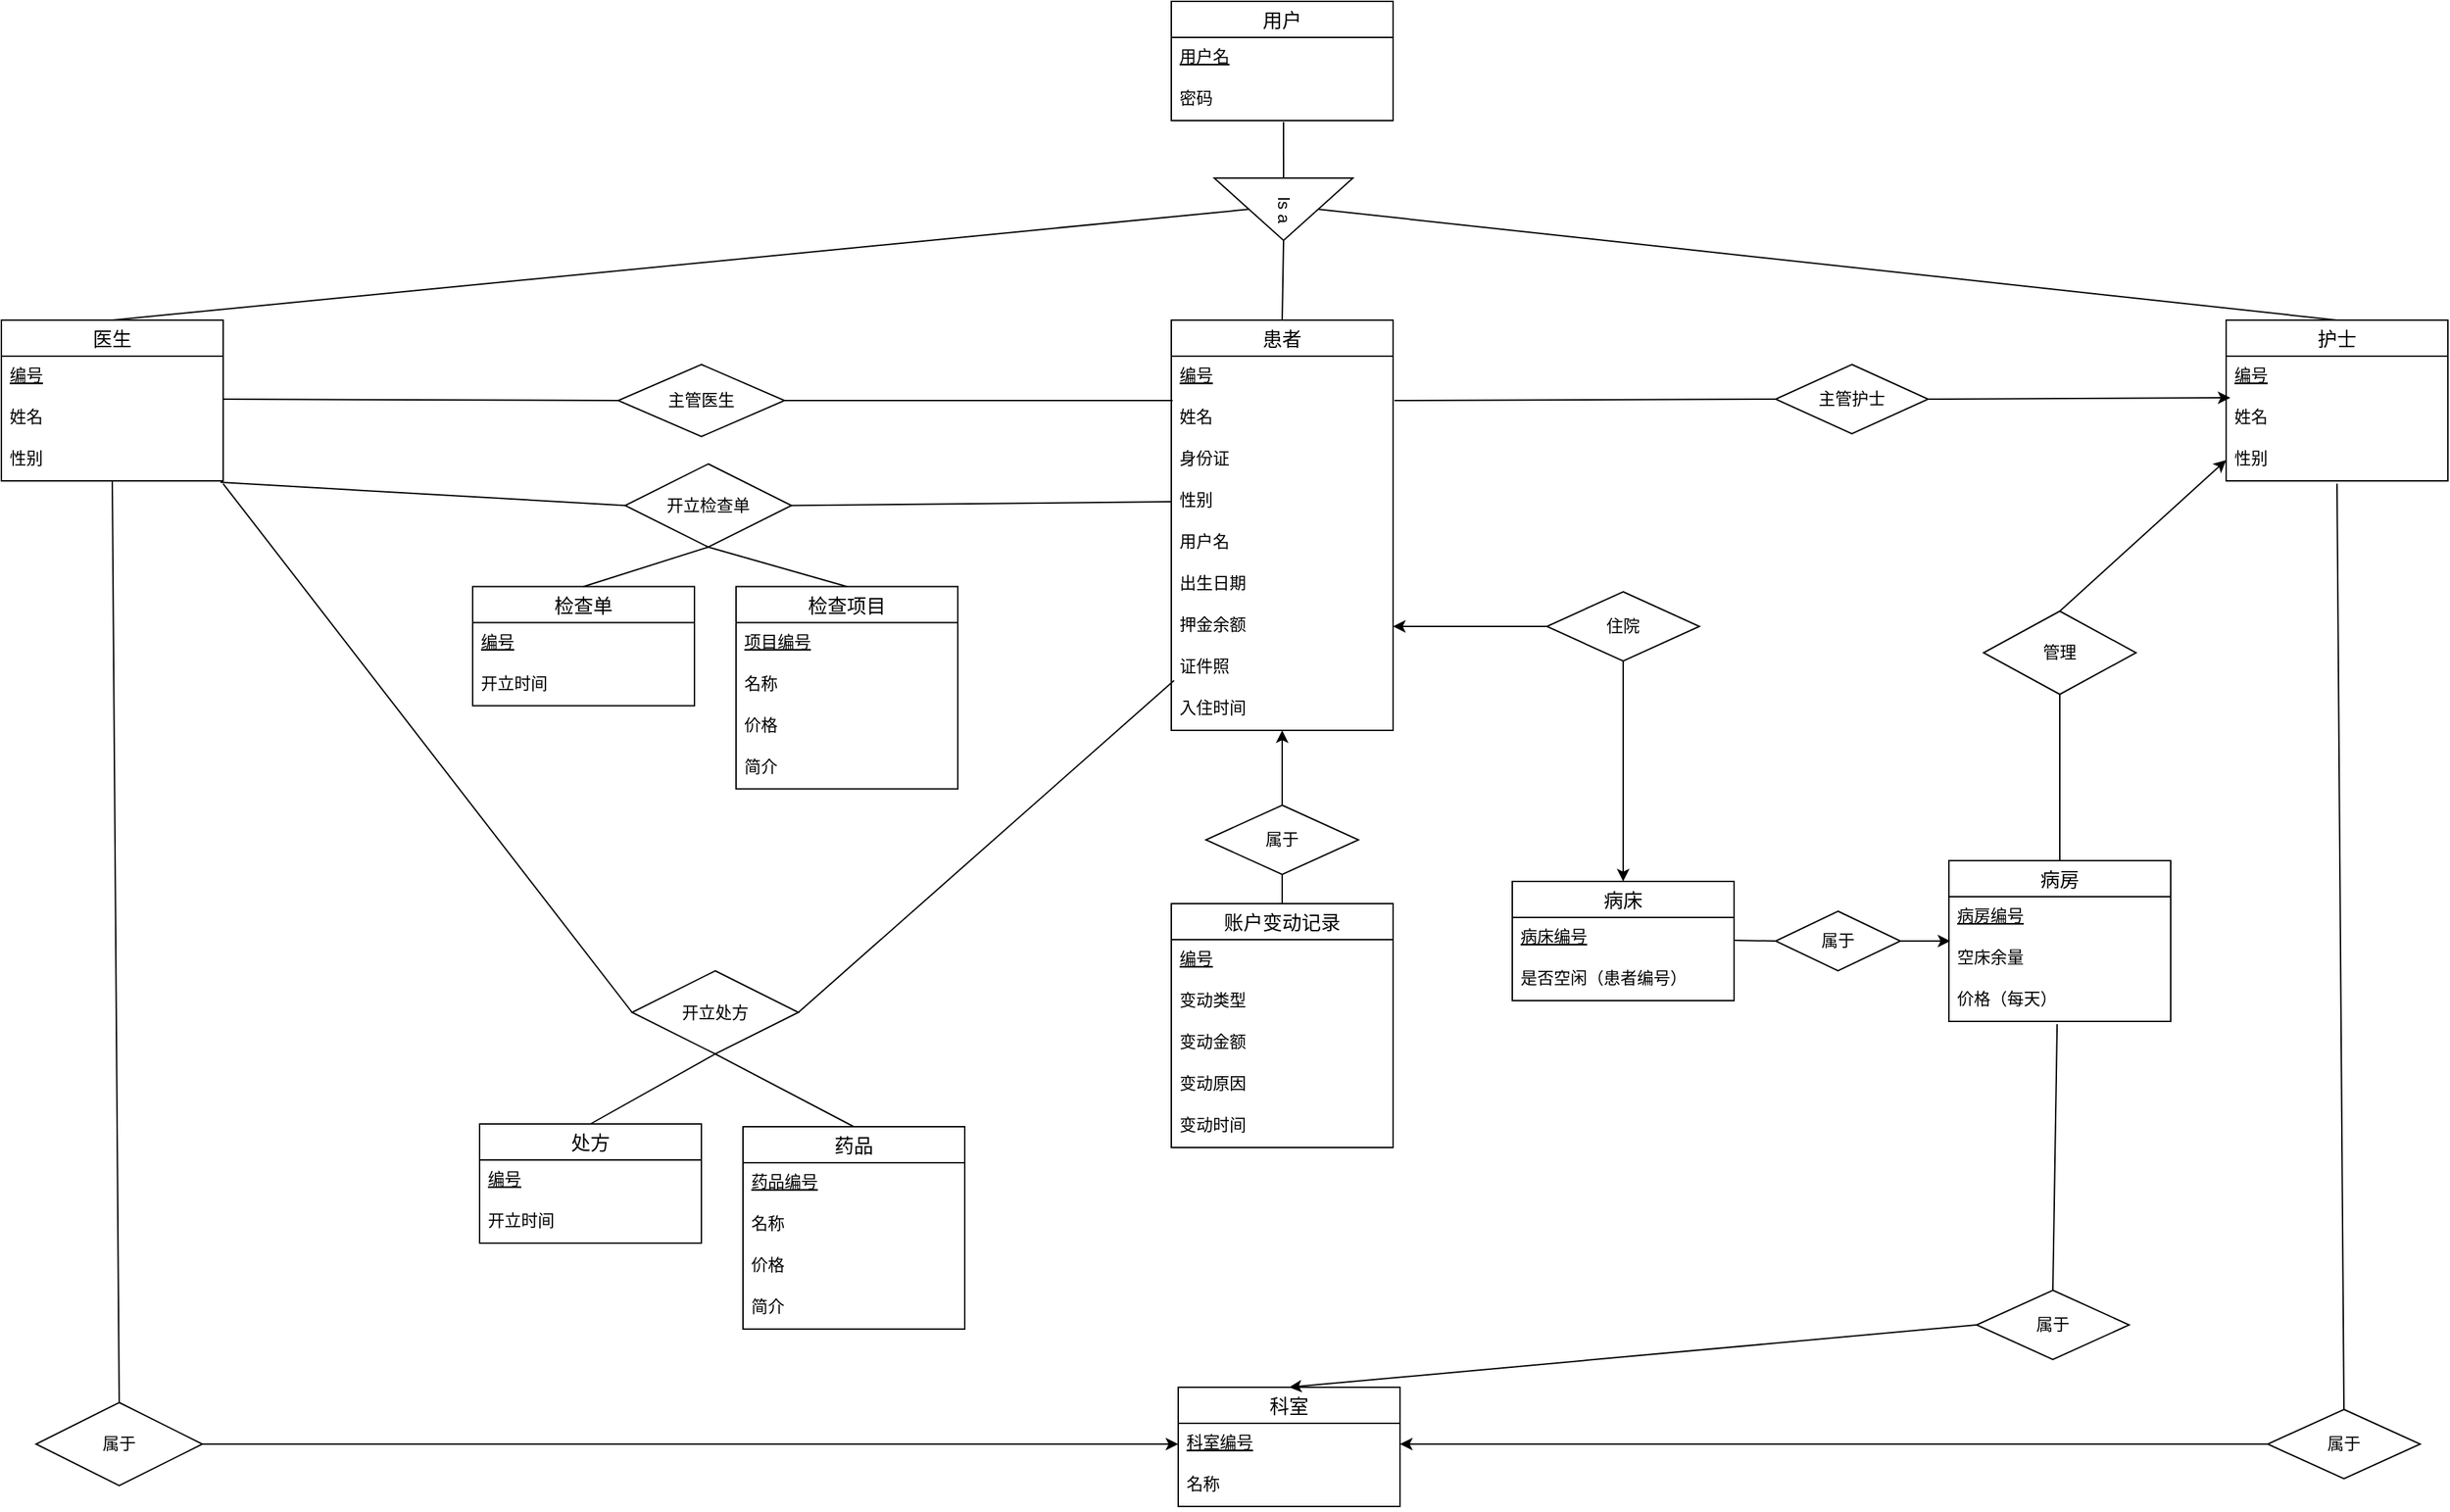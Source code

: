 <mxfile version="14.6.13" type="github">
  <diagram id="R2lEEEUBdFMjLlhIrx00" name="Page-1">
    <mxGraphModel dx="2272" dy="799" grid="1" gridSize="10" guides="1" tooltips="1" connect="1" arrows="1" fold="1" page="1" pageScale="1" pageWidth="850" pageHeight="1100" math="0" shadow="0" extFonts="Permanent Marker^https://fonts.googleapis.com/css?family=Permanent+Marker">
      <root>
        <mxCell id="0" />
        <mxCell id="1" parent="0" />
        <mxCell id="OfayJ8HUQFOVM7JYoSRG-1" value="用户" style="swimlane;fontStyle=0;childLayout=stackLayout;horizontal=1;startSize=26;horizontalStack=0;resizeParent=1;resizeParentMax=0;resizeLast=0;collapsible=1;marginBottom=0;align=center;fontSize=14;" vertex="1" parent="1">
          <mxGeometry x="339" y="30" width="160" height="86" as="geometry" />
        </mxCell>
        <mxCell id="OfayJ8HUQFOVM7JYoSRG-2" value="用户名" style="text;strokeColor=none;fillColor=none;spacingLeft=4;spacingRight=4;overflow=hidden;rotatable=0;points=[[0,0.5],[1,0.5]];portConstraint=eastwest;fontSize=12;fontStyle=4" vertex="1" parent="OfayJ8HUQFOVM7JYoSRG-1">
          <mxGeometry y="26" width="160" height="30" as="geometry" />
        </mxCell>
        <mxCell id="OfayJ8HUQFOVM7JYoSRG-3" value="密码" style="text;strokeColor=none;fillColor=none;spacingLeft=4;spacingRight=4;overflow=hidden;rotatable=0;points=[[0,0.5],[1,0.5]];portConstraint=eastwest;fontSize=12;" vertex="1" parent="OfayJ8HUQFOVM7JYoSRG-1">
          <mxGeometry y="56" width="160" height="30" as="geometry" />
        </mxCell>
        <mxCell id="OfayJ8HUQFOVM7JYoSRG-5" value="患者" style="swimlane;fontStyle=0;childLayout=stackLayout;horizontal=1;startSize=26;horizontalStack=0;resizeParent=1;resizeParentMax=0;resizeLast=0;collapsible=1;marginBottom=0;align=center;fontSize=14;" vertex="1" parent="1">
          <mxGeometry x="339" y="260" width="160" height="296" as="geometry" />
        </mxCell>
        <mxCell id="OfayJ8HUQFOVM7JYoSRG-6" value="编号" style="text;strokeColor=none;fillColor=none;spacingLeft=4;spacingRight=4;overflow=hidden;rotatable=0;points=[[0,0.5],[1,0.5]];portConstraint=eastwest;fontSize=12;fontStyle=4" vertex="1" parent="OfayJ8HUQFOVM7JYoSRG-5">
          <mxGeometry y="26" width="160" height="30" as="geometry" />
        </mxCell>
        <mxCell id="OfayJ8HUQFOVM7JYoSRG-7" value="姓名" style="text;strokeColor=none;fillColor=none;spacingLeft=4;spacingRight=4;overflow=hidden;rotatable=0;points=[[0,0.5],[1,0.5]];portConstraint=eastwest;fontSize=12;" vertex="1" parent="OfayJ8HUQFOVM7JYoSRG-5">
          <mxGeometry y="56" width="160" height="30" as="geometry" />
        </mxCell>
        <mxCell id="OfayJ8HUQFOVM7JYoSRG-11" value="身份证" style="text;strokeColor=none;fillColor=none;spacingLeft=4;spacingRight=4;overflow=hidden;rotatable=0;points=[[0,0.5],[1,0.5]];portConstraint=eastwest;fontSize=12;" vertex="1" parent="OfayJ8HUQFOVM7JYoSRG-5">
          <mxGeometry y="86" width="160" height="30" as="geometry" />
        </mxCell>
        <mxCell id="OfayJ8HUQFOVM7JYoSRG-12" value="性别" style="text;strokeColor=none;fillColor=none;spacingLeft=4;spacingRight=4;overflow=hidden;rotatable=0;points=[[0,0.5],[1,0.5]];portConstraint=eastwest;fontSize=12;" vertex="1" parent="OfayJ8HUQFOVM7JYoSRG-5">
          <mxGeometry y="116" width="160" height="30" as="geometry" />
        </mxCell>
        <mxCell id="OfayJ8HUQFOVM7JYoSRG-13" value="用户名" style="text;strokeColor=none;fillColor=none;spacingLeft=4;spacingRight=4;overflow=hidden;rotatable=0;points=[[0,0.5],[1,0.5]];portConstraint=eastwest;fontSize=12;" vertex="1" parent="OfayJ8HUQFOVM7JYoSRG-5">
          <mxGeometry y="146" width="160" height="30" as="geometry" />
        </mxCell>
        <mxCell id="OfayJ8HUQFOVM7JYoSRG-14" value="出生日期" style="text;strokeColor=none;fillColor=none;spacingLeft=4;spacingRight=4;overflow=hidden;rotatable=0;points=[[0,0.5],[1,0.5]];portConstraint=eastwest;fontSize=12;" vertex="1" parent="OfayJ8HUQFOVM7JYoSRG-5">
          <mxGeometry y="176" width="160" height="30" as="geometry" />
        </mxCell>
        <mxCell id="OfayJ8HUQFOVM7JYoSRG-15" value="押金余额" style="text;strokeColor=none;fillColor=none;spacingLeft=4;spacingRight=4;overflow=hidden;rotatable=0;points=[[0,0.5],[1,0.5]];portConstraint=eastwest;fontSize=12;" vertex="1" parent="OfayJ8HUQFOVM7JYoSRG-5">
          <mxGeometry y="206" width="160" height="30" as="geometry" />
        </mxCell>
        <mxCell id="OfayJ8HUQFOVM7JYoSRG-151" value="证件照" style="text;strokeColor=none;fillColor=none;spacingLeft=4;spacingRight=4;overflow=hidden;rotatable=0;points=[[0,0.5],[1,0.5]];portConstraint=eastwest;fontSize=12;" vertex="1" parent="OfayJ8HUQFOVM7JYoSRG-5">
          <mxGeometry y="236" width="160" height="30" as="geometry" />
        </mxCell>
        <mxCell id="OfayJ8HUQFOVM7JYoSRG-16" value="入住时间" style="text;strokeColor=none;fillColor=none;spacingLeft=4;spacingRight=4;overflow=hidden;rotatable=0;points=[[0,0.5],[1,0.5]];portConstraint=eastwest;fontSize=12;" vertex="1" parent="OfayJ8HUQFOVM7JYoSRG-5">
          <mxGeometry y="266" width="160" height="30" as="geometry" />
        </mxCell>
        <mxCell id="OfayJ8HUQFOVM7JYoSRG-17" value="护士" style="swimlane;fontStyle=0;childLayout=stackLayout;horizontal=1;startSize=26;horizontalStack=0;resizeParent=1;resizeParentMax=0;resizeLast=0;collapsible=1;marginBottom=0;align=center;fontSize=14;" vertex="1" parent="1">
          <mxGeometry x="1100" y="260" width="160" height="116" as="geometry" />
        </mxCell>
        <mxCell id="OfayJ8HUQFOVM7JYoSRG-18" value="编号" style="text;strokeColor=none;fillColor=none;spacingLeft=4;spacingRight=4;overflow=hidden;rotatable=0;points=[[0,0.5],[1,0.5]];portConstraint=eastwest;fontSize=12;fontStyle=4" vertex="1" parent="OfayJ8HUQFOVM7JYoSRG-17">
          <mxGeometry y="26" width="160" height="30" as="geometry" />
        </mxCell>
        <mxCell id="OfayJ8HUQFOVM7JYoSRG-19" value="姓名" style="text;strokeColor=none;fillColor=none;spacingLeft=4;spacingRight=4;overflow=hidden;rotatable=0;points=[[0,0.5],[1,0.5]];portConstraint=eastwest;fontSize=12;" vertex="1" parent="OfayJ8HUQFOVM7JYoSRG-17">
          <mxGeometry y="56" width="160" height="30" as="geometry" />
        </mxCell>
        <mxCell id="OfayJ8HUQFOVM7JYoSRG-20" value="性别" style="text;strokeColor=none;fillColor=none;spacingLeft=4;spacingRight=4;overflow=hidden;rotatable=0;points=[[0,0.5],[1,0.5]];portConstraint=eastwest;fontSize=12;" vertex="1" parent="OfayJ8HUQFOVM7JYoSRG-17">
          <mxGeometry y="86" width="160" height="30" as="geometry" />
        </mxCell>
        <mxCell id="OfayJ8HUQFOVM7JYoSRG-21" value="医生" style="swimlane;fontStyle=0;childLayout=stackLayout;horizontal=1;startSize=26;horizontalStack=0;resizeParent=1;resizeParentMax=0;resizeLast=0;collapsible=1;marginBottom=0;align=center;fontSize=14;" vertex="1" parent="1">
          <mxGeometry x="-505" y="260" width="160" height="116" as="geometry" />
        </mxCell>
        <mxCell id="OfayJ8HUQFOVM7JYoSRG-22" value="编号" style="text;strokeColor=none;fillColor=none;spacingLeft=4;spacingRight=4;overflow=hidden;rotatable=0;points=[[0,0.5],[1,0.5]];portConstraint=eastwest;fontSize=12;fontStyle=4" vertex="1" parent="OfayJ8HUQFOVM7JYoSRG-21">
          <mxGeometry y="26" width="160" height="30" as="geometry" />
        </mxCell>
        <mxCell id="OfayJ8HUQFOVM7JYoSRG-23" value="姓名" style="text;strokeColor=none;fillColor=none;spacingLeft=4;spacingRight=4;overflow=hidden;rotatable=0;points=[[0,0.5],[1,0.5]];portConstraint=eastwest;fontSize=12;" vertex="1" parent="OfayJ8HUQFOVM7JYoSRG-21">
          <mxGeometry y="56" width="160" height="30" as="geometry" />
        </mxCell>
        <mxCell id="OfayJ8HUQFOVM7JYoSRG-24" value="性别" style="text;strokeColor=none;fillColor=none;spacingLeft=4;spacingRight=4;overflow=hidden;rotatable=0;points=[[0,0.5],[1,0.5]];portConstraint=eastwest;fontSize=12;" vertex="1" parent="OfayJ8HUQFOVM7JYoSRG-21">
          <mxGeometry y="86" width="160" height="30" as="geometry" />
        </mxCell>
        <mxCell id="OfayJ8HUQFOVM7JYoSRG-26" value="Is a" style="triangle;whiteSpace=wrap;html=1;rotation=90;" vertex="1" parent="1">
          <mxGeometry x="397.5" y="130" width="45" height="100" as="geometry" />
        </mxCell>
        <mxCell id="OfayJ8HUQFOVM7JYoSRG-34" value="" style="endArrow=none;html=1;entryX=0.5;entryY=0;entryDx=0;entryDy=0;exitX=0.5;exitY=0;exitDx=0;exitDy=0;" edge="1" parent="1" source="OfayJ8HUQFOVM7JYoSRG-26" target="OfayJ8HUQFOVM7JYoSRG-17">
          <mxGeometry width="50" height="50" relative="1" as="geometry">
            <mxPoint x="580" y="240" as="sourcePoint" />
            <mxPoint x="630" y="190" as="targetPoint" />
          </mxGeometry>
        </mxCell>
        <mxCell id="OfayJ8HUQFOVM7JYoSRG-40" value="" style="endArrow=none;html=1;entryX=0.506;entryY=1.033;entryDx=0;entryDy=0;entryPerimeter=0;exitX=0;exitY=0.5;exitDx=0;exitDy=0;" edge="1" parent="1" source="OfayJ8HUQFOVM7JYoSRG-26" target="OfayJ8HUQFOVM7JYoSRG-3">
          <mxGeometry width="50" height="50" relative="1" as="geometry">
            <mxPoint x="400" y="160" as="sourcePoint" />
            <mxPoint x="450" y="110" as="targetPoint" />
          </mxGeometry>
        </mxCell>
        <mxCell id="OfayJ8HUQFOVM7JYoSRG-41" value="主管医生" style="shape=rhombus;perimeter=rhombusPerimeter;whiteSpace=wrap;html=1;align=center;" vertex="1" parent="1">
          <mxGeometry x="-60" y="292" width="120" height="52" as="geometry" />
        </mxCell>
        <mxCell id="OfayJ8HUQFOVM7JYoSRG-44" value="病房" style="swimlane;fontStyle=0;childLayout=stackLayout;horizontal=1;startSize=26;horizontalStack=0;resizeParent=1;resizeParentMax=0;resizeLast=0;collapsible=1;marginBottom=0;align=center;fontSize=14;" vertex="1" parent="1">
          <mxGeometry x="900" y="650" width="160" height="116" as="geometry" />
        </mxCell>
        <mxCell id="OfayJ8HUQFOVM7JYoSRG-45" value="病房编号" style="text;strokeColor=none;fillColor=none;spacingLeft=4;spacingRight=4;overflow=hidden;rotatable=0;points=[[0,0.5],[1,0.5]];portConstraint=eastwest;fontSize=12;fontStyle=4" vertex="1" parent="OfayJ8HUQFOVM7JYoSRG-44">
          <mxGeometry y="26" width="160" height="30" as="geometry" />
        </mxCell>
        <mxCell id="OfayJ8HUQFOVM7JYoSRG-46" value="空床余量" style="text;strokeColor=none;fillColor=none;spacingLeft=4;spacingRight=4;overflow=hidden;rotatable=0;points=[[0,0.5],[1,0.5]];portConstraint=eastwest;fontSize=12;" vertex="1" parent="OfayJ8HUQFOVM7JYoSRG-44">
          <mxGeometry y="56" width="160" height="30" as="geometry" />
        </mxCell>
        <mxCell id="OfayJ8HUQFOVM7JYoSRG-64" value="价格（每天）" style="text;strokeColor=none;fillColor=none;spacingLeft=4;spacingRight=4;overflow=hidden;rotatable=0;points=[[0,0.5],[1,0.5]];portConstraint=eastwest;fontSize=12;" vertex="1" parent="OfayJ8HUQFOVM7JYoSRG-44">
          <mxGeometry y="86" width="160" height="30" as="geometry" />
        </mxCell>
        <mxCell id="OfayJ8HUQFOVM7JYoSRG-48" value="病床" style="swimlane;fontStyle=0;childLayout=stackLayout;horizontal=1;startSize=26;horizontalStack=0;resizeParent=1;resizeParentMax=0;resizeLast=0;collapsible=1;marginBottom=0;align=center;fontSize=14;" vertex="1" parent="1">
          <mxGeometry x="585" y="665" width="160" height="86" as="geometry" />
        </mxCell>
        <mxCell id="OfayJ8HUQFOVM7JYoSRG-49" value="病床编号" style="text;strokeColor=none;fillColor=none;spacingLeft=4;spacingRight=4;overflow=hidden;rotatable=0;points=[[0,0.5],[1,0.5]];portConstraint=eastwest;fontSize=12;fontStyle=4" vertex="1" parent="OfayJ8HUQFOVM7JYoSRG-48">
          <mxGeometry y="26" width="160" height="30" as="geometry" />
        </mxCell>
        <mxCell id="OfayJ8HUQFOVM7JYoSRG-148" value="是否空闲（患者编号）" style="text;strokeColor=none;fillColor=none;spacingLeft=4;spacingRight=4;overflow=hidden;rotatable=0;points=[[0,0.5],[1,0.5]];portConstraint=eastwest;fontSize=12;" vertex="1" parent="OfayJ8HUQFOVM7JYoSRG-48">
          <mxGeometry y="56" width="160" height="30" as="geometry" />
        </mxCell>
        <mxCell id="OfayJ8HUQFOVM7JYoSRG-53" value="药品" style="swimlane;fontStyle=0;childLayout=stackLayout;horizontal=1;startSize=26;horizontalStack=0;resizeParent=1;resizeParentMax=0;resizeLast=0;collapsible=1;marginBottom=0;align=center;fontSize=14;" vertex="1" parent="1">
          <mxGeometry x="30" y="842" width="160" height="146" as="geometry" />
        </mxCell>
        <mxCell id="OfayJ8HUQFOVM7JYoSRG-54" value="药品编号" style="text;strokeColor=none;fillColor=none;spacingLeft=4;spacingRight=4;overflow=hidden;rotatable=0;points=[[0,0.5],[1,0.5]];portConstraint=eastwest;fontSize=12;fontStyle=4" vertex="1" parent="OfayJ8HUQFOVM7JYoSRG-53">
          <mxGeometry y="26" width="160" height="30" as="geometry" />
        </mxCell>
        <mxCell id="OfayJ8HUQFOVM7JYoSRG-55" value="名称" style="text;strokeColor=none;fillColor=none;spacingLeft=4;spacingRight=4;overflow=hidden;rotatable=0;points=[[0,0.5],[1,0.5]];portConstraint=eastwest;fontSize=12;" vertex="1" parent="OfayJ8HUQFOVM7JYoSRG-53">
          <mxGeometry y="56" width="160" height="30" as="geometry" />
        </mxCell>
        <mxCell id="OfayJ8HUQFOVM7JYoSRG-56" value="价格" style="text;strokeColor=none;fillColor=none;spacingLeft=4;spacingRight=4;overflow=hidden;rotatable=0;points=[[0,0.5],[1,0.5]];portConstraint=eastwest;fontSize=12;" vertex="1" parent="OfayJ8HUQFOVM7JYoSRG-53">
          <mxGeometry y="86" width="160" height="30" as="geometry" />
        </mxCell>
        <mxCell id="OfayJ8HUQFOVM7JYoSRG-62" value="简介" style="text;strokeColor=none;fillColor=none;spacingLeft=4;spacingRight=4;overflow=hidden;rotatable=0;points=[[0,0.5],[1,0.5]];portConstraint=eastwest;fontSize=12;" vertex="1" parent="OfayJ8HUQFOVM7JYoSRG-53">
          <mxGeometry y="116" width="160" height="30" as="geometry" />
        </mxCell>
        <mxCell id="OfayJ8HUQFOVM7JYoSRG-57" value="检查项目" style="swimlane;fontStyle=0;childLayout=stackLayout;horizontal=1;startSize=26;horizontalStack=0;resizeParent=1;resizeParentMax=0;resizeLast=0;collapsible=1;marginBottom=0;align=center;fontSize=14;" vertex="1" parent="1">
          <mxGeometry x="25" y="452.25" width="160" height="146" as="geometry" />
        </mxCell>
        <mxCell id="OfayJ8HUQFOVM7JYoSRG-58" value="项目编号" style="text;strokeColor=none;fillColor=none;spacingLeft=4;spacingRight=4;overflow=hidden;rotatable=0;points=[[0,0.5],[1,0.5]];portConstraint=eastwest;fontSize=12;fontStyle=4" vertex="1" parent="OfayJ8HUQFOVM7JYoSRG-57">
          <mxGeometry y="26" width="160" height="30" as="geometry" />
        </mxCell>
        <mxCell id="OfayJ8HUQFOVM7JYoSRG-59" value="名称" style="text;strokeColor=none;fillColor=none;spacingLeft=4;spacingRight=4;overflow=hidden;rotatable=0;points=[[0,0.5],[1,0.5]];portConstraint=eastwest;fontSize=12;" vertex="1" parent="OfayJ8HUQFOVM7JYoSRG-57">
          <mxGeometry y="56" width="160" height="30" as="geometry" />
        </mxCell>
        <mxCell id="OfayJ8HUQFOVM7JYoSRG-60" value="价格" style="text;strokeColor=none;fillColor=none;spacingLeft=4;spacingRight=4;overflow=hidden;rotatable=0;points=[[0,0.5],[1,0.5]];portConstraint=eastwest;fontSize=12;" vertex="1" parent="OfayJ8HUQFOVM7JYoSRG-57">
          <mxGeometry y="86" width="160" height="30" as="geometry" />
        </mxCell>
        <mxCell id="OfayJ8HUQFOVM7JYoSRG-61" value="简介" style="text;strokeColor=none;fillColor=none;spacingLeft=4;spacingRight=4;overflow=hidden;rotatable=0;points=[[0,0.5],[1,0.5]];portConstraint=eastwest;fontSize=12;" vertex="1" parent="OfayJ8HUQFOVM7JYoSRG-57">
          <mxGeometry y="116" width="160" height="30" as="geometry" />
        </mxCell>
        <mxCell id="OfayJ8HUQFOVM7JYoSRG-139" style="edgeStyle=none;rounded=0;orthogonalLoop=1;jettySize=auto;html=1;exitX=0.5;exitY=0;exitDx=0;exitDy=0;entryX=0;entryY=0.5;entryDx=0;entryDy=0;" edge="1" parent="1" source="OfayJ8HUQFOVM7JYoSRG-65" target="OfayJ8HUQFOVM7JYoSRG-20">
          <mxGeometry relative="1" as="geometry" />
        </mxCell>
        <mxCell id="OfayJ8HUQFOVM7JYoSRG-65" value="管理" style="shape=rhombus;perimeter=rhombusPerimeter;whiteSpace=wrap;html=1;align=center;" vertex="1" parent="1">
          <mxGeometry x="925" y="470" width="110" height="60" as="geometry" />
        </mxCell>
        <mxCell id="OfayJ8HUQFOVM7JYoSRG-83" style="edgeStyle=none;rounded=0;orthogonalLoop=1;jettySize=auto;html=1;exitX=1;exitY=0.5;exitDx=0;exitDy=0;entryX=0.006;entryY=0.067;entryDx=0;entryDy=0;entryPerimeter=0;" edge="1" parent="1" source="OfayJ8HUQFOVM7JYoSRG-66" target="OfayJ8HUQFOVM7JYoSRG-46">
          <mxGeometry relative="1" as="geometry" />
        </mxCell>
        <mxCell id="OfayJ8HUQFOVM7JYoSRG-66" value="属于" style="shape=rhombus;perimeter=rhombusPerimeter;whiteSpace=wrap;html=1;align=center;" vertex="1" parent="1">
          <mxGeometry x="775" y="686.5" width="90" height="43" as="geometry" />
        </mxCell>
        <mxCell id="OfayJ8HUQFOVM7JYoSRG-67" value="" style="endArrow=none;html=1;entryX=1;entryY=0.5;entryDx=0;entryDy=0;exitX=0.5;exitY=0;exitDx=0;exitDy=0;" edge="1" parent="1" source="OfayJ8HUQFOVM7JYoSRG-5" target="OfayJ8HUQFOVM7JYoSRG-26">
          <mxGeometry width="50" height="50" relative="1" as="geometry">
            <mxPoint x="390" y="260" as="sourcePoint" />
            <mxPoint x="440" y="210" as="targetPoint" />
          </mxGeometry>
        </mxCell>
        <mxCell id="OfayJ8HUQFOVM7JYoSRG-68" value="" style="endArrow=none;html=1;entryX=0.5;entryY=1;entryDx=0;entryDy=0;exitX=0.5;exitY=0;exitDx=0;exitDy=0;" edge="1" parent="1" source="OfayJ8HUQFOVM7JYoSRG-21" target="OfayJ8HUQFOVM7JYoSRG-26">
          <mxGeometry width="50" height="50" relative="1" as="geometry">
            <mxPoint x="250" y="240" as="sourcePoint" />
            <mxPoint x="300" y="190" as="targetPoint" />
          </mxGeometry>
        </mxCell>
        <mxCell id="OfayJ8HUQFOVM7JYoSRG-69" value="科室" style="swimlane;fontStyle=0;childLayout=stackLayout;horizontal=1;startSize=26;horizontalStack=0;resizeParent=1;resizeParentMax=0;resizeLast=0;collapsible=1;marginBottom=0;align=center;fontSize=14;" vertex="1" parent="1">
          <mxGeometry x="344" y="1030" width="160" height="86" as="geometry" />
        </mxCell>
        <mxCell id="OfayJ8HUQFOVM7JYoSRG-70" value="科室编号" style="text;strokeColor=none;fillColor=none;spacingLeft=4;spacingRight=4;overflow=hidden;rotatable=0;points=[[0,0.5],[1,0.5]];portConstraint=eastwest;fontSize=12;fontStyle=4" vertex="1" parent="OfayJ8HUQFOVM7JYoSRG-69">
          <mxGeometry y="26" width="160" height="30" as="geometry" />
        </mxCell>
        <mxCell id="OfayJ8HUQFOVM7JYoSRG-71" value="名称" style="text;strokeColor=none;fillColor=none;spacingLeft=4;spacingRight=4;overflow=hidden;rotatable=0;points=[[0,0.5],[1,0.5]];portConstraint=eastwest;fontSize=12;" vertex="1" parent="OfayJ8HUQFOVM7JYoSRG-69">
          <mxGeometry y="56" width="160" height="30" as="geometry" />
        </mxCell>
        <mxCell id="OfayJ8HUQFOVM7JYoSRG-73" value="账户变动记录" style="swimlane;fontStyle=0;childLayout=stackLayout;horizontal=1;startSize=26;horizontalStack=0;resizeParent=1;resizeParentMax=0;resizeLast=0;collapsible=1;marginBottom=0;align=center;fontSize=14;" vertex="1" parent="1">
          <mxGeometry x="339" y="681" width="160" height="176" as="geometry" />
        </mxCell>
        <mxCell id="OfayJ8HUQFOVM7JYoSRG-74" value="编号" style="text;strokeColor=none;fillColor=none;spacingLeft=4;spacingRight=4;overflow=hidden;rotatable=0;points=[[0,0.5],[1,0.5]];portConstraint=eastwest;fontSize=12;fontStyle=4" vertex="1" parent="OfayJ8HUQFOVM7JYoSRG-73">
          <mxGeometry y="26" width="160" height="30" as="geometry" />
        </mxCell>
        <mxCell id="OfayJ8HUQFOVM7JYoSRG-76" value="变动类型" style="text;strokeColor=none;fillColor=none;spacingLeft=4;spacingRight=4;overflow=hidden;rotatable=0;points=[[0,0.5],[1,0.5]];portConstraint=eastwest;fontSize=12;" vertex="1" parent="OfayJ8HUQFOVM7JYoSRG-73">
          <mxGeometry y="56" width="160" height="30" as="geometry" />
        </mxCell>
        <mxCell id="OfayJ8HUQFOVM7JYoSRG-77" value="变动金额" style="text;strokeColor=none;fillColor=none;spacingLeft=4;spacingRight=4;overflow=hidden;rotatable=0;points=[[0,0.5],[1,0.5]];portConstraint=eastwest;fontSize=12;" vertex="1" parent="OfayJ8HUQFOVM7JYoSRG-73">
          <mxGeometry y="86" width="160" height="30" as="geometry" />
        </mxCell>
        <mxCell id="OfayJ8HUQFOVM7JYoSRG-78" value="变动原因" style="text;strokeColor=none;fillColor=none;spacingLeft=4;spacingRight=4;overflow=hidden;rotatable=0;points=[[0,0.5],[1,0.5]];portConstraint=eastwest;fontSize=12;" vertex="1" parent="OfayJ8HUQFOVM7JYoSRG-73">
          <mxGeometry y="116" width="160" height="30" as="geometry" />
        </mxCell>
        <mxCell id="OfayJ8HUQFOVM7JYoSRG-94" value="变动时间" style="text;strokeColor=none;fillColor=none;spacingLeft=4;spacingRight=4;overflow=hidden;rotatable=0;points=[[0,0.5],[1,0.5]];portConstraint=eastwest;fontSize=12;" vertex="1" parent="OfayJ8HUQFOVM7JYoSRG-73">
          <mxGeometry y="146" width="160" height="30" as="geometry" />
        </mxCell>
        <mxCell id="OfayJ8HUQFOVM7JYoSRG-125" style="edgeStyle=none;rounded=0;orthogonalLoop=1;jettySize=auto;html=1;exitX=0;exitY=0.5;exitDx=0;exitDy=0;entryX=1;entryY=0.5;entryDx=0;entryDy=0;" edge="1" parent="1" source="OfayJ8HUQFOVM7JYoSRG-79" target="OfayJ8HUQFOVM7JYoSRG-70">
          <mxGeometry relative="1" as="geometry" />
        </mxCell>
        <mxCell id="OfayJ8HUQFOVM7JYoSRG-79" value="属于" style="shape=rhombus;perimeter=rhombusPerimeter;whiteSpace=wrap;html=1;align=center;" vertex="1" parent="1">
          <mxGeometry x="1130" y="1046" width="110" height="50" as="geometry" />
        </mxCell>
        <mxCell id="OfayJ8HUQFOVM7JYoSRG-92" style="edgeStyle=none;rounded=0;orthogonalLoop=1;jettySize=auto;html=1;exitX=0.5;exitY=0;exitDx=0;exitDy=0;" edge="1" parent="1" source="OfayJ8HUQFOVM7JYoSRG-81" target="OfayJ8HUQFOVM7JYoSRG-16">
          <mxGeometry relative="1" as="geometry" />
        </mxCell>
        <mxCell id="OfayJ8HUQFOVM7JYoSRG-81" value="属于" style="shape=rhombus;perimeter=rhombusPerimeter;whiteSpace=wrap;html=1;align=center;" vertex="1" parent="1">
          <mxGeometry x="364" y="610" width="110" height="50" as="geometry" />
        </mxCell>
        <mxCell id="OfayJ8HUQFOVM7JYoSRG-87" style="edgeStyle=none;rounded=0;orthogonalLoop=1;jettySize=auto;html=1;exitX=1;exitY=0.5;exitDx=0;exitDy=0;entryX=0.019;entryY=0;entryDx=0;entryDy=0;entryPerimeter=0;" edge="1" parent="1" source="OfayJ8HUQFOVM7JYoSRG-82" target="OfayJ8HUQFOVM7JYoSRG-19">
          <mxGeometry relative="1" as="geometry" />
        </mxCell>
        <mxCell id="OfayJ8HUQFOVM7JYoSRG-82" value="主管护士" style="shape=rhombus;perimeter=rhombusPerimeter;whiteSpace=wrap;html=1;align=center;" vertex="1" parent="1">
          <mxGeometry x="775" y="292" width="110" height="50" as="geometry" />
        </mxCell>
        <mxCell id="OfayJ8HUQFOVM7JYoSRG-84" value="" style="endArrow=none;html=1;entryX=0;entryY=0.5;entryDx=0;entryDy=0;" edge="1" parent="1" source="OfayJ8HUQFOVM7JYoSRG-49" target="OfayJ8HUQFOVM7JYoSRG-66">
          <mxGeometry width="50" height="50" relative="1" as="geometry">
            <mxPoint x="745" y="815" as="sourcePoint" />
            <mxPoint x="795" y="765" as="targetPoint" />
          </mxGeometry>
        </mxCell>
        <mxCell id="OfayJ8HUQFOVM7JYoSRG-88" value="" style="endArrow=none;html=1;entryX=0;entryY=0.5;entryDx=0;entryDy=0;" edge="1" parent="1" target="OfayJ8HUQFOVM7JYoSRG-82">
          <mxGeometry width="50" height="50" relative="1" as="geometry">
            <mxPoint x="500" y="318" as="sourcePoint" />
            <mxPoint x="610" y="300" as="targetPoint" />
          </mxGeometry>
        </mxCell>
        <mxCell id="OfayJ8HUQFOVM7JYoSRG-91" value="" style="endArrow=none;html=1;entryX=0.5;entryY=1;entryDx=0;entryDy=0;exitX=0.5;exitY=0;exitDx=0;exitDy=0;" edge="1" parent="1" source="OfayJ8HUQFOVM7JYoSRG-73" target="OfayJ8HUQFOVM7JYoSRG-81">
          <mxGeometry width="50" height="50" relative="1" as="geometry">
            <mxPoint x="310" y="674" as="sourcePoint" />
            <mxPoint x="360" y="624" as="targetPoint" />
          </mxGeometry>
        </mxCell>
        <mxCell id="OfayJ8HUQFOVM7JYoSRG-144" style="edgeStyle=none;rounded=0;orthogonalLoop=1;jettySize=auto;html=1;exitX=0;exitY=0.5;exitDx=0;exitDy=0;" edge="1" parent="1" source="OfayJ8HUQFOVM7JYoSRG-93" target="OfayJ8HUQFOVM7JYoSRG-15">
          <mxGeometry relative="1" as="geometry" />
        </mxCell>
        <mxCell id="OfayJ8HUQFOVM7JYoSRG-145" style="edgeStyle=none;rounded=0;orthogonalLoop=1;jettySize=auto;html=1;exitX=0.5;exitY=1;exitDx=0;exitDy=0;entryX=0.5;entryY=0;entryDx=0;entryDy=0;" edge="1" parent="1" source="OfayJ8HUQFOVM7JYoSRG-93" target="OfayJ8HUQFOVM7JYoSRG-48">
          <mxGeometry relative="1" as="geometry" />
        </mxCell>
        <mxCell id="OfayJ8HUQFOVM7JYoSRG-93" value="住院" style="shape=rhombus;perimeter=rhombusPerimeter;whiteSpace=wrap;html=1;align=center;" vertex="1" parent="1">
          <mxGeometry x="610" y="456" width="110" height="50" as="geometry" />
        </mxCell>
        <mxCell id="OfayJ8HUQFOVM7JYoSRG-96" value="开立检查单" style="shape=rhombus;perimeter=rhombusPerimeter;whiteSpace=wrap;html=1;align=center;" vertex="1" parent="1">
          <mxGeometry x="-55" y="363.75" width="120" height="60" as="geometry" />
        </mxCell>
        <mxCell id="OfayJ8HUQFOVM7JYoSRG-97" value="开立处方" style="shape=rhombus;perimeter=rhombusPerimeter;whiteSpace=wrap;html=1;align=center;" vertex="1" parent="1">
          <mxGeometry x="-50" y="729.5" width="120" height="60" as="geometry" />
        </mxCell>
        <mxCell id="OfayJ8HUQFOVM7JYoSRG-98" value="检查单" style="swimlane;fontStyle=0;childLayout=stackLayout;horizontal=1;startSize=26;horizontalStack=0;resizeParent=1;resizeParentMax=0;resizeLast=0;collapsible=1;marginBottom=0;align=center;fontSize=14;" vertex="1" parent="1">
          <mxGeometry x="-165" y="452.25" width="160" height="86" as="geometry" />
        </mxCell>
        <mxCell id="OfayJ8HUQFOVM7JYoSRG-99" value="编号" style="text;strokeColor=none;fillColor=none;spacingLeft=4;spacingRight=4;overflow=hidden;rotatable=0;points=[[0,0.5],[1,0.5]];portConstraint=eastwest;fontSize=12;fontStyle=4" vertex="1" parent="OfayJ8HUQFOVM7JYoSRG-98">
          <mxGeometry y="26" width="160" height="30" as="geometry" />
        </mxCell>
        <mxCell id="OfayJ8HUQFOVM7JYoSRG-101" value="开立时间" style="text;strokeColor=none;fillColor=none;spacingLeft=4;spacingRight=4;overflow=hidden;rotatable=0;points=[[0,0.5],[1,0.5]];portConstraint=eastwest;fontSize=12;" vertex="1" parent="OfayJ8HUQFOVM7JYoSRG-98">
          <mxGeometry y="56" width="160" height="30" as="geometry" />
        </mxCell>
        <mxCell id="OfayJ8HUQFOVM7JYoSRG-103" value="处方" style="swimlane;fontStyle=0;childLayout=stackLayout;horizontal=1;startSize=26;horizontalStack=0;resizeParent=1;resizeParentMax=0;resizeLast=0;collapsible=1;marginBottom=0;align=center;fontSize=14;" vertex="1" parent="1">
          <mxGeometry x="-160" y="840" width="160" height="86" as="geometry" />
        </mxCell>
        <mxCell id="OfayJ8HUQFOVM7JYoSRG-104" value="编号" style="text;strokeColor=none;fillColor=none;spacingLeft=4;spacingRight=4;overflow=hidden;rotatable=0;points=[[0,0.5],[1,0.5]];portConstraint=eastwest;fontSize=12;fontStyle=4" vertex="1" parent="OfayJ8HUQFOVM7JYoSRG-103">
          <mxGeometry y="26" width="160" height="30" as="geometry" />
        </mxCell>
        <mxCell id="OfayJ8HUQFOVM7JYoSRG-105" value="开立时间" style="text;strokeColor=none;fillColor=none;spacingLeft=4;spacingRight=4;overflow=hidden;rotatable=0;points=[[0,0.5],[1,0.5]];portConstraint=eastwest;fontSize=12;" vertex="1" parent="OfayJ8HUQFOVM7JYoSRG-103">
          <mxGeometry y="56" width="160" height="30" as="geometry" />
        </mxCell>
        <mxCell id="OfayJ8HUQFOVM7JYoSRG-108" style="edgeStyle=none;rounded=0;orthogonalLoop=1;jettySize=auto;html=1;exitX=1;exitY=0.5;exitDx=0;exitDy=0;entryX=0;entryY=0.5;entryDx=0;entryDy=0;" edge="1" parent="1" source="OfayJ8HUQFOVM7JYoSRG-107" target="OfayJ8HUQFOVM7JYoSRG-70">
          <mxGeometry relative="1" as="geometry" />
        </mxCell>
        <mxCell id="OfayJ8HUQFOVM7JYoSRG-107" value="属于" style="shape=rhombus;perimeter=rhombusPerimeter;whiteSpace=wrap;html=1;align=center;" vertex="1" parent="1">
          <mxGeometry x="-480" y="1041" width="120" height="60" as="geometry" />
        </mxCell>
        <mxCell id="OfayJ8HUQFOVM7JYoSRG-109" value="" style="endArrow=none;html=1;entryX=0.5;entryY=1;entryDx=0;entryDy=0;entryPerimeter=0;exitX=0.5;exitY=0;exitDx=0;exitDy=0;" edge="1" parent="1" source="OfayJ8HUQFOVM7JYoSRG-107" target="OfayJ8HUQFOVM7JYoSRG-24">
          <mxGeometry width="50" height="50" relative="1" as="geometry">
            <mxPoint x="-460" y="660" as="sourcePoint" />
            <mxPoint x="-410" y="610" as="targetPoint" />
          </mxGeometry>
        </mxCell>
        <mxCell id="OfayJ8HUQFOVM7JYoSRG-111" value="" style="endArrow=none;html=1;entryX=0;entryY=0.5;entryDx=0;entryDy=0;exitX=1;exitY=0.033;exitDx=0;exitDy=0;exitPerimeter=0;" edge="1" parent="1" source="OfayJ8HUQFOVM7JYoSRG-23" target="OfayJ8HUQFOVM7JYoSRG-41">
          <mxGeometry width="50" height="50" relative="1" as="geometry">
            <mxPoint x="-290" y="350" as="sourcePoint" />
            <mxPoint x="-160" y="300" as="targetPoint" />
          </mxGeometry>
        </mxCell>
        <mxCell id="OfayJ8HUQFOVM7JYoSRG-112" value="" style="endArrow=none;html=1;exitX=1;exitY=0.5;exitDx=0;exitDy=0;entryX=0.006;entryY=1.067;entryDx=0;entryDy=0;entryPerimeter=0;" edge="1" parent="1" source="OfayJ8HUQFOVM7JYoSRG-41" target="OfayJ8HUQFOVM7JYoSRG-6">
          <mxGeometry width="50" height="50" relative="1" as="geometry">
            <mxPoint x="140" y="340" as="sourcePoint" />
            <mxPoint x="190" y="290" as="targetPoint" />
          </mxGeometry>
        </mxCell>
        <mxCell id="OfayJ8HUQFOVM7JYoSRG-113" value="" style="endArrow=none;html=1;exitX=0.988;exitY=1.033;exitDx=0;exitDy=0;exitPerimeter=0;entryX=0;entryY=0.5;entryDx=0;entryDy=0;" edge="1" parent="1" source="OfayJ8HUQFOVM7JYoSRG-24" target="OfayJ8HUQFOVM7JYoSRG-96">
          <mxGeometry width="50" height="50" relative="1" as="geometry">
            <mxPoint x="-190" y="440" as="sourcePoint" />
            <mxPoint x="-140" y="390" as="targetPoint" />
          </mxGeometry>
        </mxCell>
        <mxCell id="OfayJ8HUQFOVM7JYoSRG-114" value="" style="endArrow=none;html=1;entryX=0;entryY=0.5;entryDx=0;entryDy=0;exitX=1;exitY=0.5;exitDx=0;exitDy=0;" edge="1" parent="1" source="OfayJ8HUQFOVM7JYoSRG-96" target="OfayJ8HUQFOVM7JYoSRG-12">
          <mxGeometry width="50" height="50" relative="1" as="geometry">
            <mxPoint x="150" y="440" as="sourcePoint" />
            <mxPoint x="200" y="390" as="targetPoint" />
          </mxGeometry>
        </mxCell>
        <mxCell id="OfayJ8HUQFOVM7JYoSRG-115" value="" style="endArrow=none;html=1;entryX=0.5;entryY=1;entryDx=0;entryDy=0;exitX=0.5;exitY=0;exitDx=0;exitDy=0;" edge="1" parent="1" source="OfayJ8HUQFOVM7JYoSRG-98" target="OfayJ8HUQFOVM7JYoSRG-96">
          <mxGeometry width="50" height="50" relative="1" as="geometry">
            <mxPoint x="-155" y="443.75" as="sourcePoint" />
            <mxPoint x="-105" y="393.75" as="targetPoint" />
          </mxGeometry>
        </mxCell>
        <mxCell id="OfayJ8HUQFOVM7JYoSRG-116" value="" style="endArrow=none;html=1;exitX=0.5;exitY=1;exitDx=0;exitDy=0;entryX=0.5;entryY=0;entryDx=0;entryDy=0;" edge="1" parent="1" source="OfayJ8HUQFOVM7JYoSRG-96" target="OfayJ8HUQFOVM7JYoSRG-57">
          <mxGeometry width="50" height="50" relative="1" as="geometry">
            <mxPoint x="145" y="443.75" as="sourcePoint" />
            <mxPoint x="195" y="393.75" as="targetPoint" />
          </mxGeometry>
        </mxCell>
        <mxCell id="OfayJ8HUQFOVM7JYoSRG-119" value="" style="endArrow=none;html=1;exitX=1;exitY=0.5;exitDx=0;exitDy=0;" edge="1" parent="1" source="OfayJ8HUQFOVM7JYoSRG-97">
          <mxGeometry width="50" height="50" relative="1" as="geometry">
            <mxPoint x="180" y="780" as="sourcePoint" />
            <mxPoint x="341" y="520" as="targetPoint" />
          </mxGeometry>
        </mxCell>
        <mxCell id="OfayJ8HUQFOVM7JYoSRG-120" value="" style="endArrow=none;html=1;entryX=0;entryY=0.5;entryDx=0;entryDy=0;exitX=1;exitY=1.067;exitDx=0;exitDy=0;exitPerimeter=0;" edge="1" parent="1" source="OfayJ8HUQFOVM7JYoSRG-24" target="OfayJ8HUQFOVM7JYoSRG-97">
          <mxGeometry width="50" height="50" relative="1" as="geometry">
            <mxPoint x="-150" y="790" as="sourcePoint" />
            <mxPoint x="-100" y="740" as="targetPoint" />
          </mxGeometry>
        </mxCell>
        <mxCell id="OfayJ8HUQFOVM7JYoSRG-121" value="" style="endArrow=none;html=1;entryX=0.5;entryY=1;entryDx=0;entryDy=0;exitX=0.5;exitY=0;exitDx=0;exitDy=0;" edge="1" parent="1" source="OfayJ8HUQFOVM7JYoSRG-103" target="OfayJ8HUQFOVM7JYoSRG-97">
          <mxGeometry width="50" height="50" relative="1" as="geometry">
            <mxPoint x="-100" y="890" as="sourcePoint" />
            <mxPoint x="-50" y="840" as="targetPoint" />
          </mxGeometry>
        </mxCell>
        <mxCell id="OfayJ8HUQFOVM7JYoSRG-122" value="" style="endArrow=none;html=1;exitX=0.5;exitY=1;exitDx=0;exitDy=0;entryX=0.5;entryY=0;entryDx=0;entryDy=0;" edge="1" parent="1" source="OfayJ8HUQFOVM7JYoSRG-97" target="OfayJ8HUQFOVM7JYoSRG-53">
          <mxGeometry width="50" height="50" relative="1" as="geometry">
            <mxPoint x="130" y="890" as="sourcePoint" />
            <mxPoint x="180" y="840" as="targetPoint" />
          </mxGeometry>
        </mxCell>
        <mxCell id="OfayJ8HUQFOVM7JYoSRG-138" value="" style="endArrow=none;html=1;entryX=0.5;entryY=1;entryDx=0;entryDy=0;exitX=0.5;exitY=0;exitDx=0;exitDy=0;" edge="1" parent="1" source="OfayJ8HUQFOVM7JYoSRG-44" target="OfayJ8HUQFOVM7JYoSRG-65">
          <mxGeometry width="50" height="50" relative="1" as="geometry">
            <mxPoint x="1090" y="550" as="sourcePoint" />
            <mxPoint x="1140" y="500" as="targetPoint" />
          </mxGeometry>
        </mxCell>
        <mxCell id="OfayJ8HUQFOVM7JYoSRG-140" value="" style="endArrow=none;html=1;entryX=0.5;entryY=1.067;entryDx=0;entryDy=0;entryPerimeter=0;exitX=0.5;exitY=0;exitDx=0;exitDy=0;" edge="1" parent="1" source="OfayJ8HUQFOVM7JYoSRG-79" target="OfayJ8HUQFOVM7JYoSRG-20">
          <mxGeometry width="50" height="50" relative="1" as="geometry">
            <mxPoint x="1150" y="600" as="sourcePoint" />
            <mxPoint x="1200" y="550" as="targetPoint" />
          </mxGeometry>
        </mxCell>
        <mxCell id="OfayJ8HUQFOVM7JYoSRG-142" style="edgeStyle=none;rounded=0;orthogonalLoop=1;jettySize=auto;html=1;exitX=0;exitY=0.5;exitDx=0;exitDy=0;entryX=0.5;entryY=0;entryDx=0;entryDy=0;" edge="1" parent="1" source="OfayJ8HUQFOVM7JYoSRG-141" target="OfayJ8HUQFOVM7JYoSRG-69">
          <mxGeometry relative="1" as="geometry" />
        </mxCell>
        <mxCell id="OfayJ8HUQFOVM7JYoSRG-141" value="属于" style="shape=rhombus;perimeter=rhombusPerimeter;whiteSpace=wrap;html=1;align=center;" vertex="1" parent="1">
          <mxGeometry x="920" y="960" width="110" height="50" as="geometry" />
        </mxCell>
        <mxCell id="OfayJ8HUQFOVM7JYoSRG-143" value="" style="endArrow=none;html=1;entryX=0.488;entryY=1.067;entryDx=0;entryDy=0;entryPerimeter=0;exitX=0.5;exitY=0;exitDx=0;exitDy=0;" edge="1" parent="1" source="OfayJ8HUQFOVM7JYoSRG-141" target="OfayJ8HUQFOVM7JYoSRG-64">
          <mxGeometry width="50" height="50" relative="1" as="geometry">
            <mxPoint x="990" y="890" as="sourcePoint" />
            <mxPoint x="1040" y="840" as="targetPoint" />
          </mxGeometry>
        </mxCell>
      </root>
    </mxGraphModel>
  </diagram>
</mxfile>

